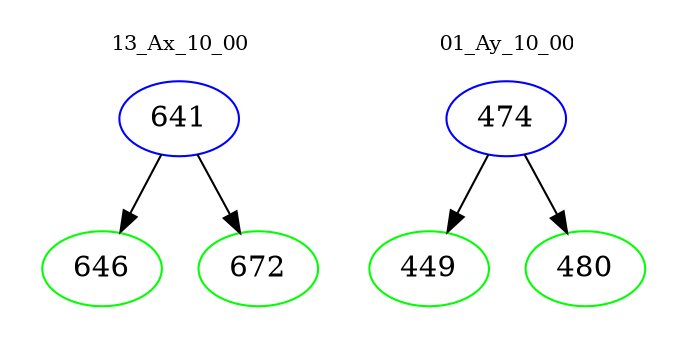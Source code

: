 digraph{
subgraph cluster_0 {
color = white
label = "13_Ax_10_00";
fontsize=10;
T0_641 [label="641", color="blue"]
T0_641 -> T0_646 [color="black"]
T0_646 [label="646", color="green"]
T0_641 -> T0_672 [color="black"]
T0_672 [label="672", color="green"]
}
subgraph cluster_1 {
color = white
label = "01_Ay_10_00";
fontsize=10;
T1_474 [label="474", color="blue"]
T1_474 -> T1_449 [color="black"]
T1_449 [label="449", color="green"]
T1_474 -> T1_480 [color="black"]
T1_480 [label="480", color="green"]
}
}
